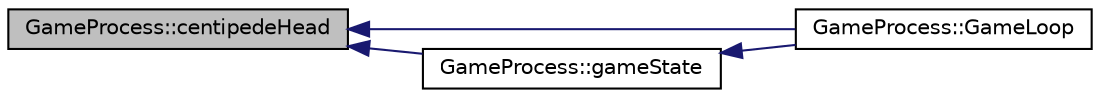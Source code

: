 digraph "GameProcess::centipedeHead"
{
  edge [fontname="Helvetica",fontsize="10",labelfontname="Helvetica",labelfontsize="10"];
  node [fontname="Helvetica",fontsize="10",shape=record];
  rankdir="LR";
  Node14 [label="GameProcess::centipedeHead",height=0.2,width=0.4,color="black", fillcolor="grey75", style="filled", fontcolor="black"];
  Node14 -> Node15 [dir="back",color="midnightblue",fontsize="10",style="solid",fontname="Helvetica"];
  Node15 [label="GameProcess::GameLoop",height=0.2,width=0.4,color="black", fillcolor="white", style="filled",URL="$class_game_process.html#aa8fbde0978dd3fadd1289c69b6dea382",tooltip="updates the game entity states "];
  Node14 -> Node16 [dir="back",color="midnightblue",fontsize="10",style="solid",fontname="Helvetica"];
  Node16 [label="GameProcess::gameState",height=0.2,width=0.4,color="black", fillcolor="white", style="filled",URL="$class_game_process.html#a8e3d60d76c9c87d6420f3b929af001a9",tooltip="checks if the entities are dead and sets the gamestate "];
  Node16 -> Node15 [dir="back",color="midnightblue",fontsize="10",style="solid",fontname="Helvetica"];
}
